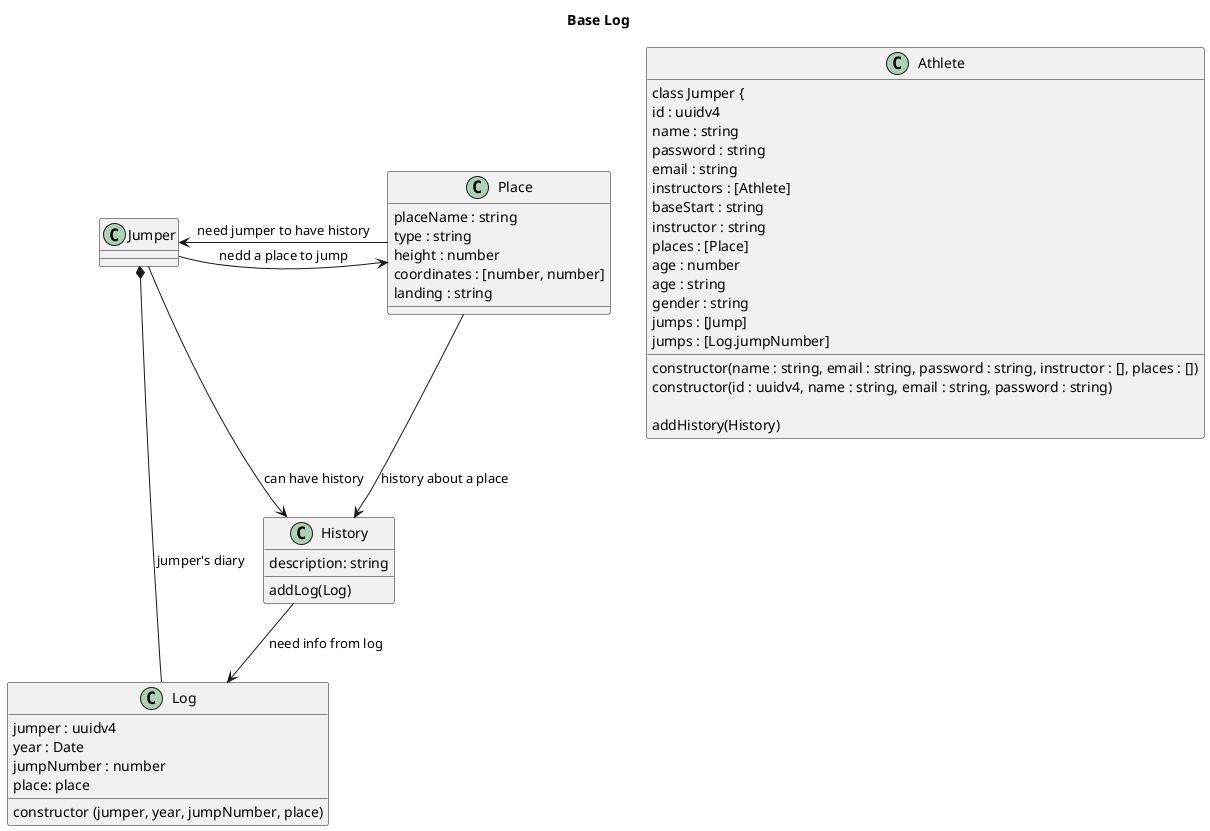 @startuml Base Log
Title Base Log

class Athlete {
class Jumper {
id : uuidv4
name : string
password : string
email : string
instructors : [Athlete]
baseStart : string
instructor : string
places : [Place]
age : number
age : string
gender : string
jumps : [Jump]
jumps : [Log.jumpNumber]

constructor(name : string, email : string, password : string, instructor : [], places : [])
constructor(id : uuidv4, name : string, email : string, password : string)

' A jumper can have one or more histories
addHistory(History)
}

' Place is static, works on it's own
class Place {
placeName : string
type : string
height : number
coordinates : [number, number]
landing : string
}

' History is what goes to the timeline
class History {
description: string
' Instead of repeating the Log infos
addLog(Log)
}

class Log {
jumper : uuidv4
year : Date
' jumpNumber is a counter
jumpNumber : number
place: place

constructor (jumper, year, jumpNumber, place)
}

' Head *- Hand : composition
' Parent o-- IndependentChild : agregation
' Need --> Use : association

Jumper -> Place : nedd a place to jump
Jumper *- Log : jumper's diary
Jumper -> History : can have history

History --> Log : need info from log

Place -> Jumper : need jumper to have history
Place --> History : history about a place


@enduml



